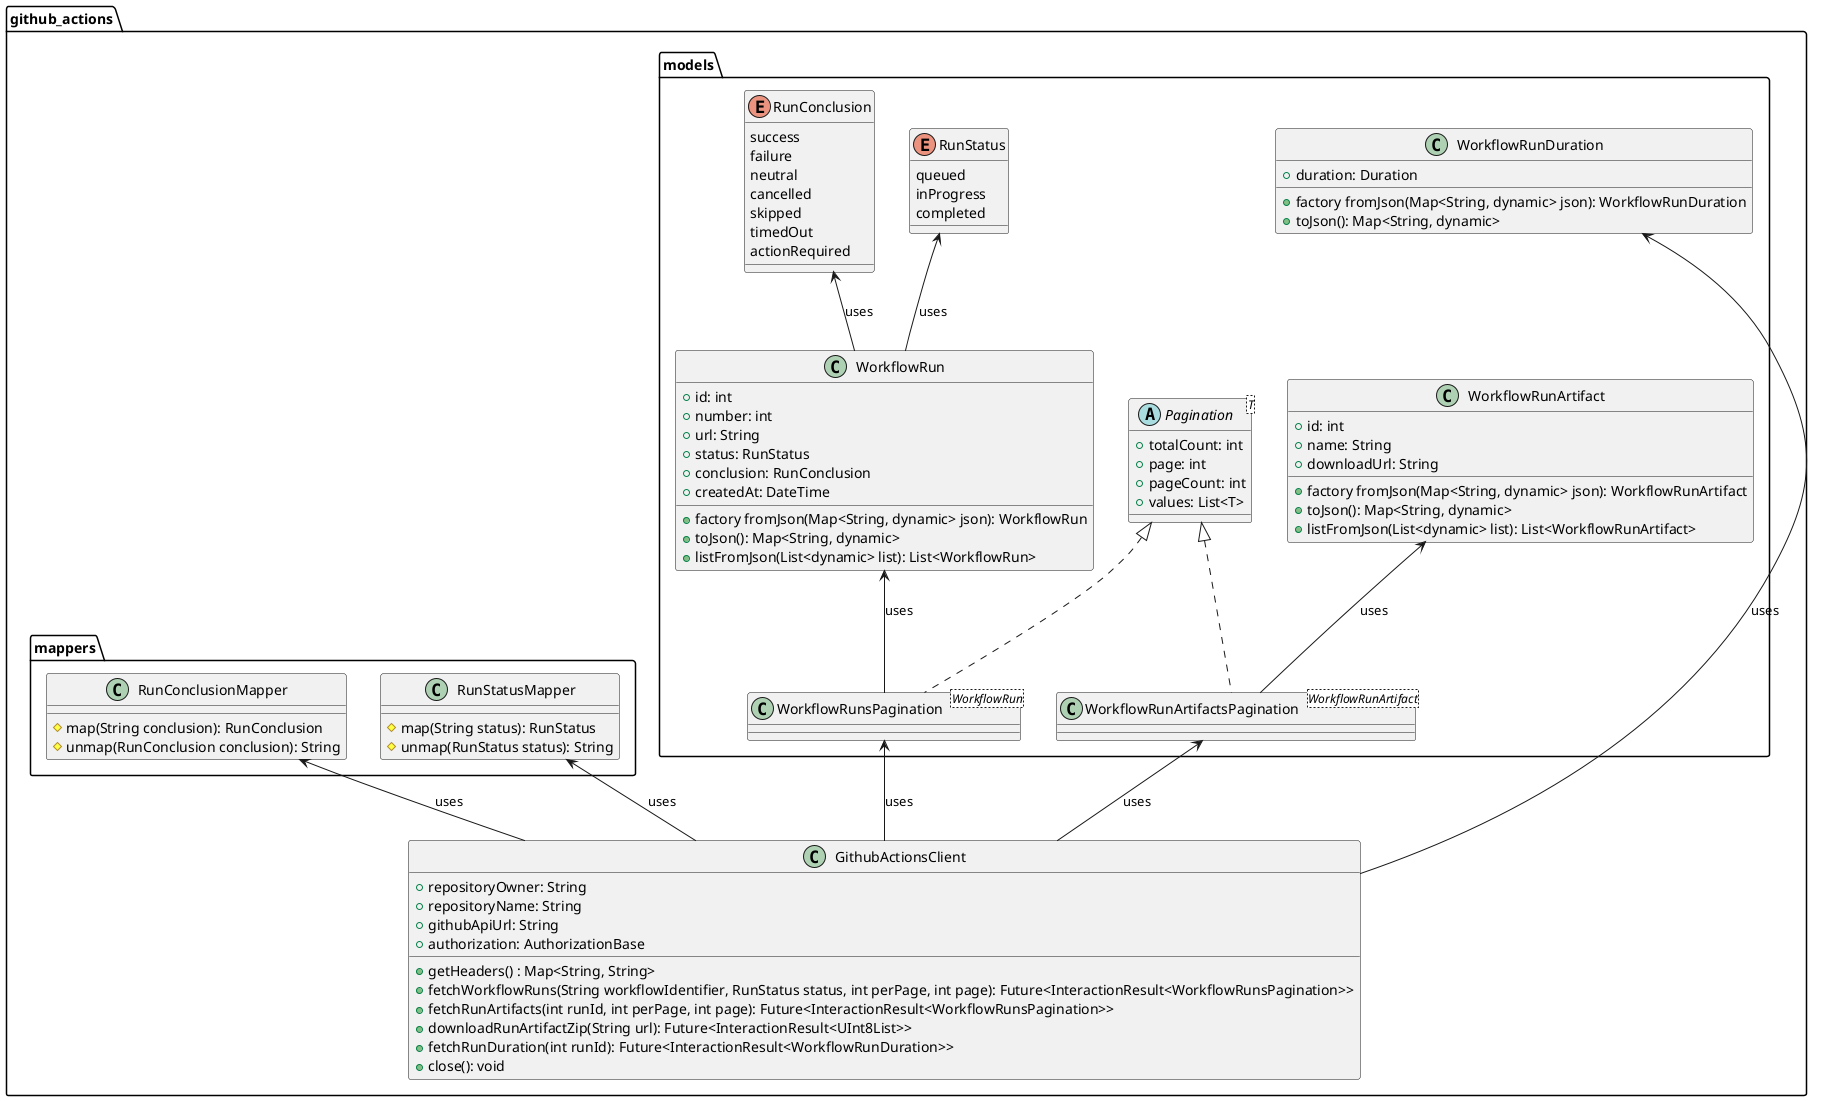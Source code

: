 @startuml

package github_actions <<Folder>> {

    package models <<Folder>> {

        abstract class Pagination<T> {
            +totalCount: int
            +page: int
            +pageCount: int
            +values: List<T>
        }

        class WorkflowRunsPagination<WorkflowRun> implements Pagination

        class WorkflowRunArtifactsPagination<WorkflowRunArtifact> implements Pagination

        class WorkflowRun {
            +id: int
            +number: int
            +url: String
            +status: RunStatus
            +conclusion: RunConclusion
            +createdAt: DateTime

            +factory fromJson(Map<String, dynamic> json): WorkflowRun
            +toJson(): Map<String, dynamic>
            +listFromJson(List<dynamic> list): List<WorkflowRun>
        }

        class WorkflowRunArtifact {
            +id: int
            +name: String
            +downloadUrl: String

           +factory fromJson(Map<String, dynamic> json): WorkflowRunArtifact
           +toJson(): Map<String, dynamic>
           +listFromJson(List<dynamic> list): List<WorkflowRunArtifact>
        }

        class WorkflowRunDuration {
            +duration: Duration

            +factory fromJson(Map<String, dynamic> json): WorkflowRunDuration
            +toJson(): Map<String, dynamic>
        }


        enum RunStatus {
            queued
            inProgress
            completed
        }

        enum RunConclusion {
            success
            failure
            neutral
            cancelled
            skipped
            timedOut
            actionRequired
        }

    }

    package mappers <<Folder>> {
        class RunConclusionMapper {
            #map(String conclusion): RunConclusion
            #unmap(RunConclusion conclusion): String
        }

        class RunStatusMapper {
            #map(String status): RunStatus
            #unmap(RunStatus status): String
        }

    }


    class GithubActionsClient {
        +repositoryOwner: String
        +repositoryName: String
        +githubApiUrl: String
        +authorization: AuthorizationBase

        +getHeaders() : Map<String, String>
        +fetchWorkflowRuns(String workflowIdentifier, RunStatus status, int perPage, int page): Future<InteractionResult<WorkflowRunsPagination>>
        +fetchRunArtifacts(int runId, int perPage, int page): Future<InteractionResult<WorkflowRunsPagination>>
        +downloadRunArtifactZip(String url): Future<InteractionResult<UInt8List>>
        +fetchRunDuration(int runId): Future<InteractionResult<WorkflowRunDuration>>
        +close(): void
    }
}


WorkflowRunDuration <-- GithubActionsClient : uses
WorkflowRunsPagination <-- GithubActionsClient : uses
WorkflowRunArtifactsPagination <-- GithubActionsClient : uses
WorkflowRun <-- WorkflowRunsPagination : uses
WorkflowRunArtifact <-- WorkflowRunArtifactsPagination : uses
RunStatusMapper <-- GithubActionsClient : uses
RunConclusionMapper <-- GithubActionsClient : uses
RunConclusion <-- WorkflowRun : uses
RunStatus <-- WorkflowRun : uses

@enduml
